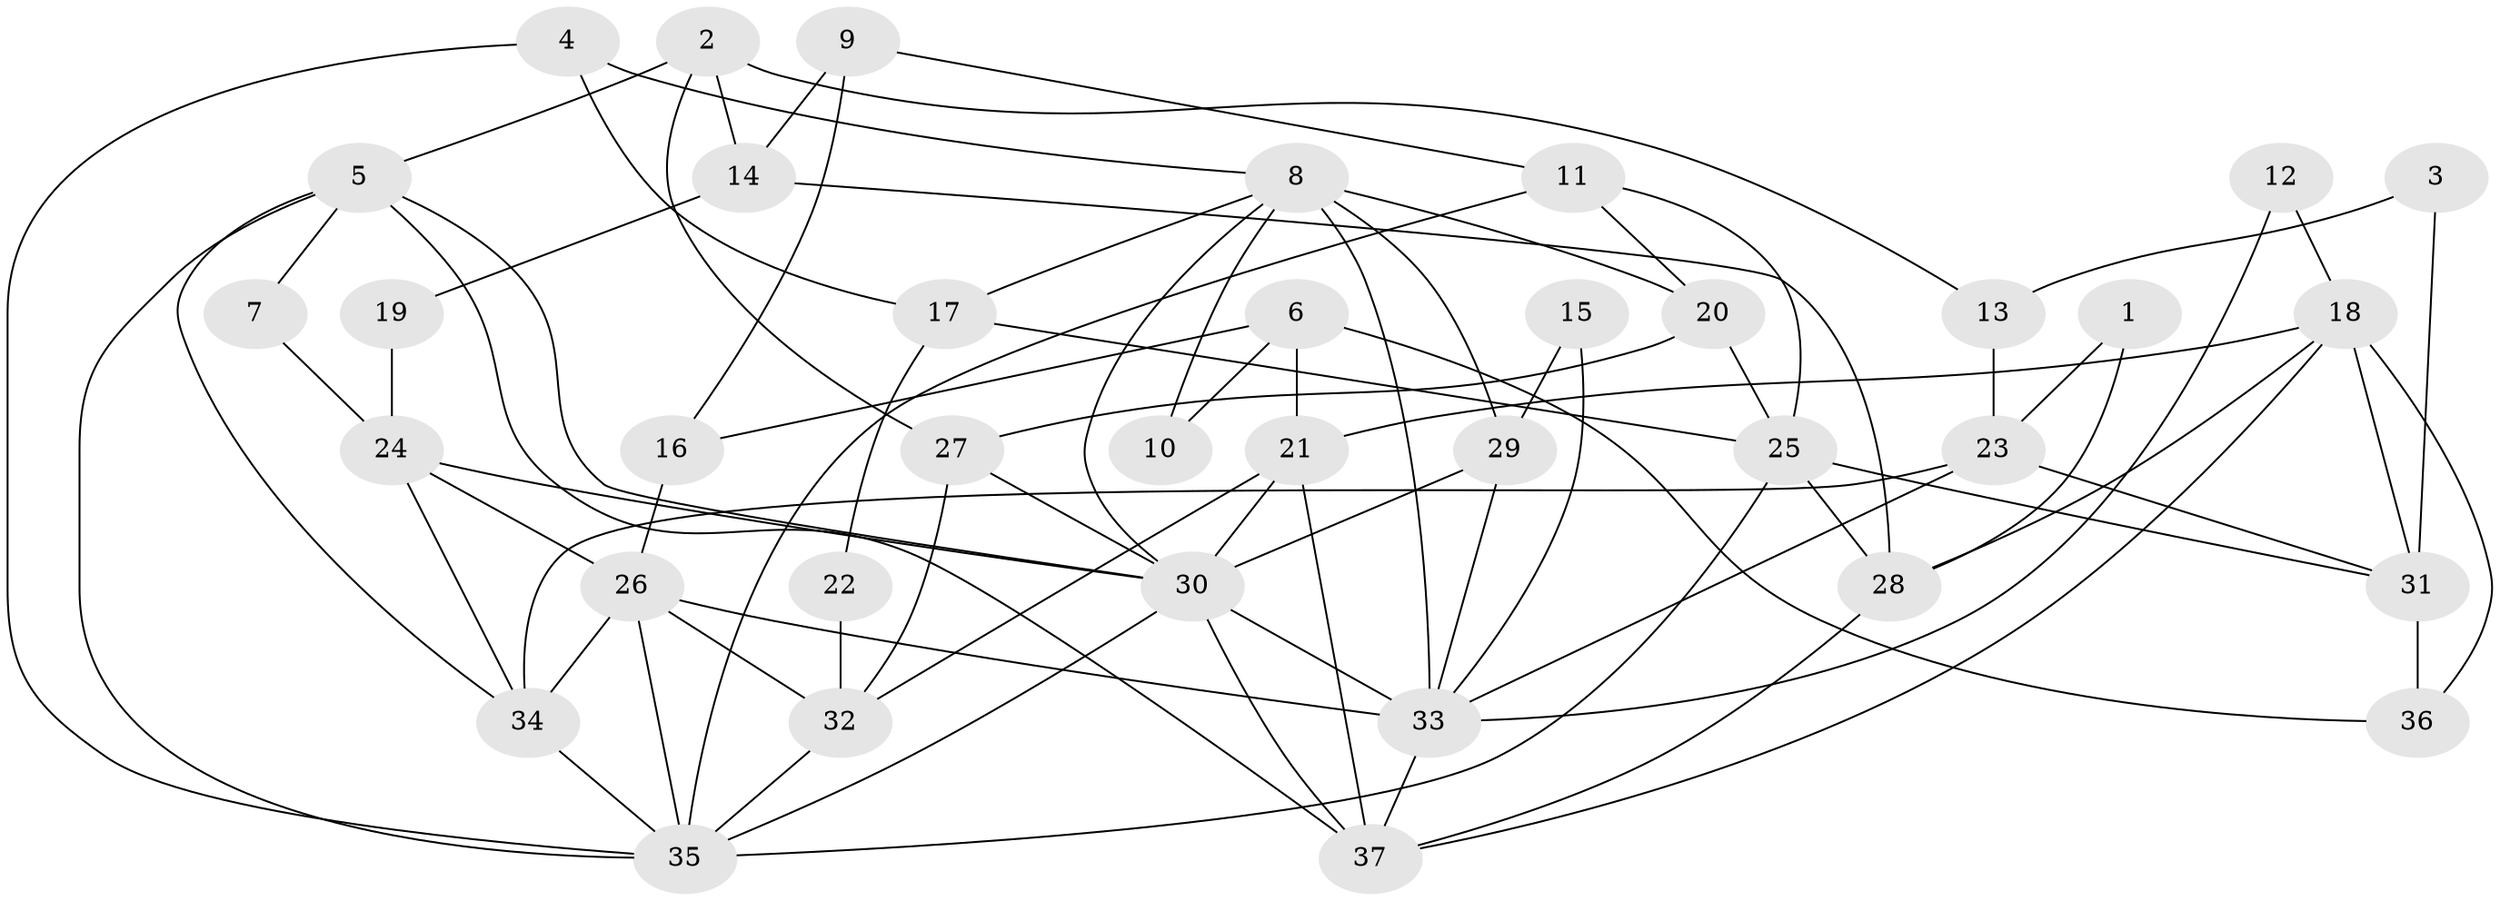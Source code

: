 // original degree distribution, {2: 0.21153846153846154, 5: 0.3076923076923077, 3: 0.19230769230769232, 7: 0.07692307692307693, 4: 0.17307692307692307, 6: 0.038461538461538464}
// Generated by graph-tools (version 1.1) at 2025/37/03/04/25 23:37:00]
// undirected, 37 vertices, 80 edges
graph export_dot {
  node [color=gray90,style=filled];
  1;
  2;
  3;
  4;
  5;
  6;
  7;
  8;
  9;
  10;
  11;
  12;
  13;
  14;
  15;
  16;
  17;
  18;
  19;
  20;
  21;
  22;
  23;
  24;
  25;
  26;
  27;
  28;
  29;
  30;
  31;
  32;
  33;
  34;
  35;
  36;
  37;
  1 -- 23 [weight=1.0];
  1 -- 28 [weight=1.0];
  2 -- 5 [weight=1.0];
  2 -- 13 [weight=1.0];
  2 -- 14 [weight=1.0];
  2 -- 27 [weight=1.0];
  3 -- 13 [weight=1.0];
  3 -- 31 [weight=1.0];
  4 -- 8 [weight=1.0];
  4 -- 17 [weight=1.0];
  4 -- 35 [weight=1.0];
  5 -- 7 [weight=1.0];
  5 -- 30 [weight=1.0];
  5 -- 34 [weight=1.0];
  5 -- 35 [weight=1.0];
  5 -- 37 [weight=1.0];
  6 -- 10 [weight=1.0];
  6 -- 16 [weight=1.0];
  6 -- 21 [weight=1.0];
  6 -- 36 [weight=1.0];
  7 -- 24 [weight=1.0];
  8 -- 10 [weight=1.0];
  8 -- 17 [weight=1.0];
  8 -- 20 [weight=1.0];
  8 -- 29 [weight=2.0];
  8 -- 30 [weight=1.0];
  8 -- 33 [weight=1.0];
  9 -- 11 [weight=1.0];
  9 -- 14 [weight=1.0];
  9 -- 16 [weight=1.0];
  11 -- 20 [weight=1.0];
  11 -- 25 [weight=1.0];
  11 -- 35 [weight=1.0];
  12 -- 18 [weight=1.0];
  12 -- 33 [weight=1.0];
  13 -- 23 [weight=2.0];
  14 -- 19 [weight=1.0];
  14 -- 28 [weight=1.0];
  15 -- 29 [weight=1.0];
  15 -- 33 [weight=1.0];
  16 -- 26 [weight=2.0];
  17 -- 22 [weight=1.0];
  17 -- 25 [weight=1.0];
  18 -- 21 [weight=1.0];
  18 -- 28 [weight=1.0];
  18 -- 31 [weight=1.0];
  18 -- 36 [weight=1.0];
  18 -- 37 [weight=1.0];
  19 -- 24 [weight=1.0];
  20 -- 25 [weight=1.0];
  20 -- 27 [weight=1.0];
  21 -- 30 [weight=1.0];
  21 -- 32 [weight=1.0];
  21 -- 37 [weight=1.0];
  22 -- 32 [weight=1.0];
  23 -- 31 [weight=1.0];
  23 -- 33 [weight=1.0];
  23 -- 34 [weight=2.0];
  24 -- 26 [weight=1.0];
  24 -- 30 [weight=2.0];
  24 -- 34 [weight=1.0];
  25 -- 28 [weight=1.0];
  25 -- 31 [weight=2.0];
  25 -- 35 [weight=1.0];
  26 -- 32 [weight=1.0];
  26 -- 33 [weight=1.0];
  26 -- 34 [weight=1.0];
  26 -- 35 [weight=1.0];
  27 -- 30 [weight=1.0];
  27 -- 32 [weight=1.0];
  28 -- 37 [weight=1.0];
  29 -- 30 [weight=1.0];
  29 -- 33 [weight=1.0];
  30 -- 33 [weight=1.0];
  30 -- 35 [weight=1.0];
  30 -- 37 [weight=1.0];
  31 -- 36 [weight=1.0];
  32 -- 35 [weight=1.0];
  33 -- 37 [weight=1.0];
  34 -- 35 [weight=1.0];
}

